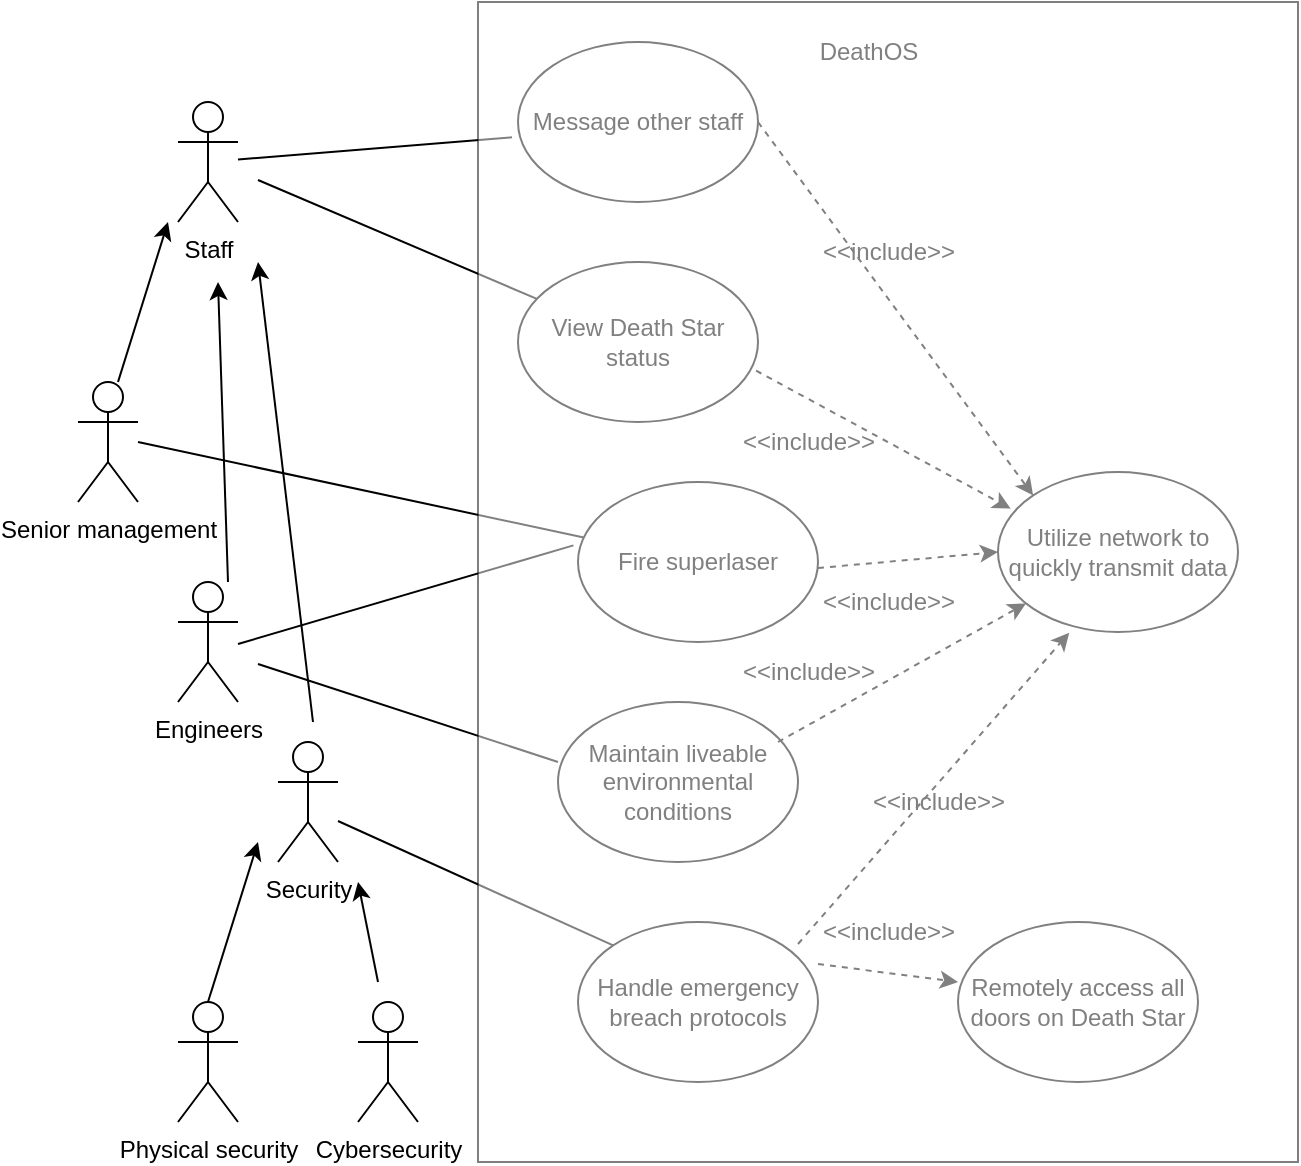 <mxfile version="26.2.9">
  <diagram name="Page-1" id="L8W7u3dgbETmHMiYv3xx">
    <mxGraphModel dx="1207" dy="739" grid="1" gridSize="10" guides="1" tooltips="1" connect="1" arrows="1" fold="1" page="1" pageScale="1" pageWidth="850" pageHeight="1100" math="0" shadow="0">
      <root>
        <mxCell id="0" />
        <mxCell id="1" parent="0" />
        <mxCell id="FfIFEcpsYXRxwq1rG14i-1" value="Engineers" style="shape=umlActor;verticalLabelPosition=bottom;verticalAlign=top;html=1;outlineConnect=0;" vertex="1" parent="1">
          <mxGeometry x="90" y="360" width="30" height="60" as="geometry" />
        </mxCell>
        <mxCell id="FfIFEcpsYXRxwq1rG14i-2" value="Senior management" style="shape=umlActor;verticalLabelPosition=bottom;verticalAlign=top;html=1;outlineConnect=0;" vertex="1" parent="1">
          <mxGeometry x="40" y="260" width="30" height="60" as="geometry" />
        </mxCell>
        <mxCell id="FfIFEcpsYXRxwq1rG14i-3" value="Security" style="shape=umlActor;verticalLabelPosition=bottom;verticalAlign=top;html=1;outlineConnect=0;" vertex="1" parent="1">
          <mxGeometry x="140" y="440" width="30" height="60" as="geometry" />
        </mxCell>
        <mxCell id="FfIFEcpsYXRxwq1rG14i-4" value="Staff" style="shape=umlActor;verticalLabelPosition=bottom;verticalAlign=top;html=1;outlineConnect=0;" vertex="1" parent="1">
          <mxGeometry x="90" y="120" width="30" height="60" as="geometry" />
        </mxCell>
        <mxCell id="FfIFEcpsYXRxwq1rG14i-5" value="Physical security" style="shape=umlActor;verticalLabelPosition=bottom;verticalAlign=top;html=1;outlineConnect=0;" vertex="1" parent="1">
          <mxGeometry x="90" y="570" width="30" height="60" as="geometry" />
        </mxCell>
        <mxCell id="FfIFEcpsYXRxwq1rG14i-9" value="Cybersecurity" style="shape=umlActor;verticalLabelPosition=bottom;verticalAlign=top;html=1;outlineConnect=0;" vertex="1" parent="1">
          <mxGeometry x="180" y="570" width="30" height="60" as="geometry" />
        </mxCell>
        <mxCell id="FfIFEcpsYXRxwq1rG14i-10" value="" style="endArrow=classic;html=1;rounded=0;exitX=0.5;exitY=0;exitDx=0;exitDy=0;exitPerimeter=0;" edge="1" parent="1" source="FfIFEcpsYXRxwq1rG14i-5">
          <mxGeometry width="50" height="50" relative="1" as="geometry">
            <mxPoint x="400" y="410" as="sourcePoint" />
            <mxPoint x="130" y="490" as="targetPoint" />
          </mxGeometry>
        </mxCell>
        <mxCell id="FfIFEcpsYXRxwq1rG14i-11" value="" style="endArrow=classic;html=1;rounded=0;" edge="1" parent="1">
          <mxGeometry width="50" height="50" relative="1" as="geometry">
            <mxPoint x="190" y="560" as="sourcePoint" />
            <mxPoint x="180" y="510" as="targetPoint" />
          </mxGeometry>
        </mxCell>
        <mxCell id="FfIFEcpsYXRxwq1rG14i-12" value="" style="endArrow=classic;html=1;rounded=0;exitX=0.5;exitY=0;exitDx=0;exitDy=0;exitPerimeter=0;" edge="1" parent="1">
          <mxGeometry width="50" height="50" relative="1" as="geometry">
            <mxPoint x="60" y="260" as="sourcePoint" />
            <mxPoint x="85" y="180" as="targetPoint" />
          </mxGeometry>
        </mxCell>
        <mxCell id="FfIFEcpsYXRxwq1rG14i-13" value="" style="endArrow=classic;html=1;rounded=0;exitX=0.5;exitY=0;exitDx=0;exitDy=0;exitPerimeter=0;" edge="1" parent="1">
          <mxGeometry width="50" height="50" relative="1" as="geometry">
            <mxPoint x="115" y="360" as="sourcePoint" />
            <mxPoint x="110" y="210" as="targetPoint" />
          </mxGeometry>
        </mxCell>
        <mxCell id="FfIFEcpsYXRxwq1rG14i-14" value="" style="endArrow=classic;html=1;rounded=0;exitX=0.5;exitY=0;exitDx=0;exitDy=0;exitPerimeter=0;" edge="1" parent="1">
          <mxGeometry width="50" height="50" relative="1" as="geometry">
            <mxPoint x="157.5" y="430" as="sourcePoint" />
            <mxPoint x="130" y="200" as="targetPoint" />
          </mxGeometry>
        </mxCell>
        <mxCell id="FfIFEcpsYXRxwq1rG14i-15" value="DeathOS" style="text;html=1;align=center;verticalAlign=middle;resizable=0;points=[];autosize=1;strokeColor=none;fillColor=none;" vertex="1" parent="1">
          <mxGeometry x="400" y="80" width="70" height="30" as="geometry" />
        </mxCell>
        <mxCell id="FfIFEcpsYXRxwq1rG14i-16" value="Message other staff" style="ellipse;whiteSpace=wrap;html=1;" vertex="1" parent="1">
          <mxGeometry x="260" y="90" width="120" height="80" as="geometry" />
        </mxCell>
        <mxCell id="FfIFEcpsYXRxwq1rG14i-17" value="Fire superlaser" style="ellipse;whiteSpace=wrap;html=1;" vertex="1" parent="1">
          <mxGeometry x="290" y="310" width="120" height="80" as="geometry" />
        </mxCell>
        <mxCell id="FfIFEcpsYXRxwq1rG14i-18" value="View Death Star status" style="ellipse;whiteSpace=wrap;html=1;" vertex="1" parent="1">
          <mxGeometry x="260" y="200" width="120" height="80" as="geometry" />
        </mxCell>
        <mxCell id="FfIFEcpsYXRxwq1rG14i-19" value="Handle emergency breach protocols" style="ellipse;whiteSpace=wrap;html=1;" vertex="1" parent="1">
          <mxGeometry x="290" y="530" width="120" height="80" as="geometry" />
        </mxCell>
        <mxCell id="FfIFEcpsYXRxwq1rG14i-20" value="Maintain liveable environmental conditions" style="ellipse;whiteSpace=wrap;html=1;" vertex="1" parent="1">
          <mxGeometry x="280" y="420" width="120" height="80" as="geometry" />
        </mxCell>
        <mxCell id="FfIFEcpsYXRxwq1rG14i-22" value="" style="endArrow=none;html=1;rounded=0;entryX=-0.025;entryY=0.596;entryDx=0;entryDy=0;entryPerimeter=0;" edge="1" parent="1" source="FfIFEcpsYXRxwq1rG14i-4" target="FfIFEcpsYXRxwq1rG14i-16">
          <mxGeometry width="50" height="50" relative="1" as="geometry">
            <mxPoint x="400" y="410" as="sourcePoint" />
            <mxPoint x="450" y="360" as="targetPoint" />
          </mxGeometry>
        </mxCell>
        <mxCell id="FfIFEcpsYXRxwq1rG14i-23" value="" style="endArrow=none;html=1;rounded=0;" edge="1" parent="1" target="FfIFEcpsYXRxwq1rG14i-18">
          <mxGeometry width="50" height="50" relative="1" as="geometry">
            <mxPoint x="130" y="159" as="sourcePoint" />
            <mxPoint x="267" y="148" as="targetPoint" />
          </mxGeometry>
        </mxCell>
        <mxCell id="FfIFEcpsYXRxwq1rG14i-24" value="" style="endArrow=none;html=1;rounded=0;entryX=-0.019;entryY=0.396;entryDx=0;entryDy=0;entryPerimeter=0;" edge="1" parent="1" target="FfIFEcpsYXRxwq1rG14i-17">
          <mxGeometry width="50" height="50" relative="1" as="geometry">
            <mxPoint x="120" y="391" as="sourcePoint" />
            <mxPoint x="259" y="450" as="targetPoint" />
          </mxGeometry>
        </mxCell>
        <mxCell id="FfIFEcpsYXRxwq1rG14i-25" value="" style="endArrow=none;html=1;rounded=0;" edge="1" parent="1" target="FfIFEcpsYXRxwq1rG14i-17">
          <mxGeometry width="50" height="50" relative="1" as="geometry">
            <mxPoint x="70" y="290" as="sourcePoint" />
            <mxPoint x="178" y="301" as="targetPoint" />
          </mxGeometry>
        </mxCell>
        <mxCell id="FfIFEcpsYXRxwq1rG14i-26" value="" style="endArrow=none;html=1;rounded=0;entryX=0;entryY=0;entryDx=0;entryDy=0;" edge="1" parent="1" target="FfIFEcpsYXRxwq1rG14i-19">
          <mxGeometry width="50" height="50" relative="1" as="geometry">
            <mxPoint x="170" y="479.5" as="sourcePoint" />
            <mxPoint x="328" y="460.5" as="targetPoint" />
          </mxGeometry>
        </mxCell>
        <mxCell id="FfIFEcpsYXRxwq1rG14i-27" value="" style="endArrow=none;html=1;rounded=0;entryX=0;entryY=0.375;entryDx=0;entryDy=0;entryPerimeter=0;" edge="1" parent="1" target="FfIFEcpsYXRxwq1rG14i-20">
          <mxGeometry width="50" height="50" relative="1" as="geometry">
            <mxPoint x="130" y="401" as="sourcePoint" />
            <mxPoint x="288" y="382" as="targetPoint" />
          </mxGeometry>
        </mxCell>
        <mxCell id="FfIFEcpsYXRxwq1rG14i-30" value="Remotely access all doors on Death Star" style="ellipse;whiteSpace=wrap;html=1;" vertex="1" parent="1">
          <mxGeometry x="480" y="530" width="120" height="80" as="geometry" />
        </mxCell>
        <mxCell id="FfIFEcpsYXRxwq1rG14i-31" value="Utilize network to quickly transmit data" style="ellipse;whiteSpace=wrap;html=1;" vertex="1" parent="1">
          <mxGeometry x="500" y="305" width="120" height="80" as="geometry" />
        </mxCell>
        <mxCell id="FfIFEcpsYXRxwq1rG14i-32" value="" style="endArrow=classic;html=1;rounded=0;exitX=1;exitY=0.5;exitDx=0;exitDy=0;entryX=0;entryY=0;entryDx=0;entryDy=0;dashed=1;" edge="1" parent="1" source="FfIFEcpsYXRxwq1rG14i-16" target="FfIFEcpsYXRxwq1rG14i-31">
          <mxGeometry width="50" height="50" relative="1" as="geometry">
            <mxPoint x="487.5" y="320" as="sourcePoint" />
            <mxPoint x="460" y="90" as="targetPoint" />
          </mxGeometry>
        </mxCell>
        <mxCell id="FfIFEcpsYXRxwq1rG14i-33" value="" style="endArrow=classic;html=1;rounded=0;exitX=0.992;exitY=0.679;exitDx=0;exitDy=0;entryX=0.053;entryY=0.229;entryDx=0;entryDy=0;exitPerimeter=0;entryPerimeter=0;dashed=1;" edge="1" parent="1" source="FfIFEcpsYXRxwq1rG14i-18" target="FfIFEcpsYXRxwq1rG14i-31">
          <mxGeometry width="50" height="50" relative="1" as="geometry">
            <mxPoint x="390" y="140" as="sourcePoint" />
            <mxPoint x="488" y="332" as="targetPoint" />
          </mxGeometry>
        </mxCell>
        <mxCell id="FfIFEcpsYXRxwq1rG14i-34" value="" style="endArrow=classic;html=1;rounded=0;exitX=0.992;exitY=0.679;exitDx=0;exitDy=0;entryX=0;entryY=0.5;entryDx=0;entryDy=0;exitPerimeter=0;dashed=1;" edge="1" parent="1" target="FfIFEcpsYXRxwq1rG14i-31">
          <mxGeometry width="50" height="50" relative="1" as="geometry">
            <mxPoint x="410" y="353" as="sourcePoint" />
            <mxPoint x="497" y="427" as="targetPoint" />
          </mxGeometry>
        </mxCell>
        <mxCell id="FfIFEcpsYXRxwq1rG14i-35" value="" style="endArrow=classic;html=1;rounded=0;exitX=0.992;exitY=0.679;exitDx=0;exitDy=0;exitPerimeter=0;dashed=1;" edge="1" parent="1" target="FfIFEcpsYXRxwq1rG14i-31">
          <mxGeometry width="50" height="50" relative="1" as="geometry">
            <mxPoint x="390" y="440" as="sourcePoint" />
            <mxPoint x="440" y="437" as="targetPoint" />
          </mxGeometry>
        </mxCell>
        <mxCell id="FfIFEcpsYXRxwq1rG14i-36" value="" style="endArrow=classic;html=1;rounded=0;exitX=0.992;exitY=0.679;exitDx=0;exitDy=0;exitPerimeter=0;entryX=0.297;entryY=1.004;entryDx=0;entryDy=0;entryPerimeter=0;dashed=1;" edge="1" parent="1" target="FfIFEcpsYXRxwq1rG14i-31">
          <mxGeometry width="50" height="50" relative="1" as="geometry">
            <mxPoint x="400" y="541" as="sourcePoint" />
            <mxPoint x="488" y="480" as="targetPoint" />
          </mxGeometry>
        </mxCell>
        <mxCell id="FfIFEcpsYXRxwq1rG14i-38" value="&amp;lt;&amp;lt;include&amp;gt;&amp;gt;" style="text;html=1;align=center;verticalAlign=middle;resizable=0;points=[];autosize=1;strokeColor=none;fillColor=none;" vertex="1" parent="1">
          <mxGeometry x="425" y="455" width="90" height="30" as="geometry" />
        </mxCell>
        <mxCell id="FfIFEcpsYXRxwq1rG14i-39" value="&amp;lt;&amp;lt;include&amp;gt;&amp;gt;" style="text;html=1;align=center;verticalAlign=middle;resizable=0;points=[];autosize=1;strokeColor=none;fillColor=none;" vertex="1" parent="1">
          <mxGeometry x="360" y="390" width="90" height="30" as="geometry" />
        </mxCell>
        <mxCell id="FfIFEcpsYXRxwq1rG14i-40" value="&amp;lt;&amp;lt;include&amp;gt;&amp;gt;" style="text;html=1;align=center;verticalAlign=middle;resizable=0;points=[];autosize=1;strokeColor=none;fillColor=none;" vertex="1" parent="1">
          <mxGeometry x="400" y="355" width="90" height="30" as="geometry" />
        </mxCell>
        <mxCell id="FfIFEcpsYXRxwq1rG14i-43" value="&amp;lt;&amp;lt;include&amp;gt;&amp;gt;" style="text;html=1;align=center;verticalAlign=middle;resizable=0;points=[];autosize=1;strokeColor=none;fillColor=none;" vertex="1" parent="1">
          <mxGeometry x="360" y="275" width="90" height="30" as="geometry" />
        </mxCell>
        <mxCell id="FfIFEcpsYXRxwq1rG14i-44" value="&amp;lt;&amp;lt;include&amp;gt;&amp;gt;" style="text;html=1;align=center;verticalAlign=middle;resizable=0;points=[];autosize=1;strokeColor=none;fillColor=none;" vertex="1" parent="1">
          <mxGeometry x="400" y="180" width="90" height="30" as="geometry" />
        </mxCell>
        <mxCell id="FfIFEcpsYXRxwq1rG14i-45" value="" style="endArrow=classic;html=1;rounded=0;exitX=0.992;exitY=0.679;exitDx=0;exitDy=0;exitPerimeter=0;entryX=0;entryY=0.375;entryDx=0;entryDy=0;entryPerimeter=0;dashed=1;" edge="1" parent="1" target="FfIFEcpsYXRxwq1rG14i-30">
          <mxGeometry width="50" height="50" relative="1" as="geometry">
            <mxPoint x="410" y="551" as="sourcePoint" />
            <mxPoint x="506" y="400" as="targetPoint" />
          </mxGeometry>
        </mxCell>
        <mxCell id="FfIFEcpsYXRxwq1rG14i-47" value="&amp;lt;&amp;lt;include&amp;gt;&amp;gt;" style="text;html=1;align=center;verticalAlign=middle;resizable=0;points=[];autosize=1;strokeColor=none;fillColor=none;" vertex="1" parent="1">
          <mxGeometry x="400" y="520" width="90" height="30" as="geometry" />
        </mxCell>
        <mxCell id="FfIFEcpsYXRxwq1rG14i-48" value="" style="rounded=0;whiteSpace=wrap;html=1;opacity=50;" vertex="1" parent="1">
          <mxGeometry x="240" y="70" width="410" height="580" as="geometry" />
        </mxCell>
      </root>
    </mxGraphModel>
  </diagram>
</mxfile>
